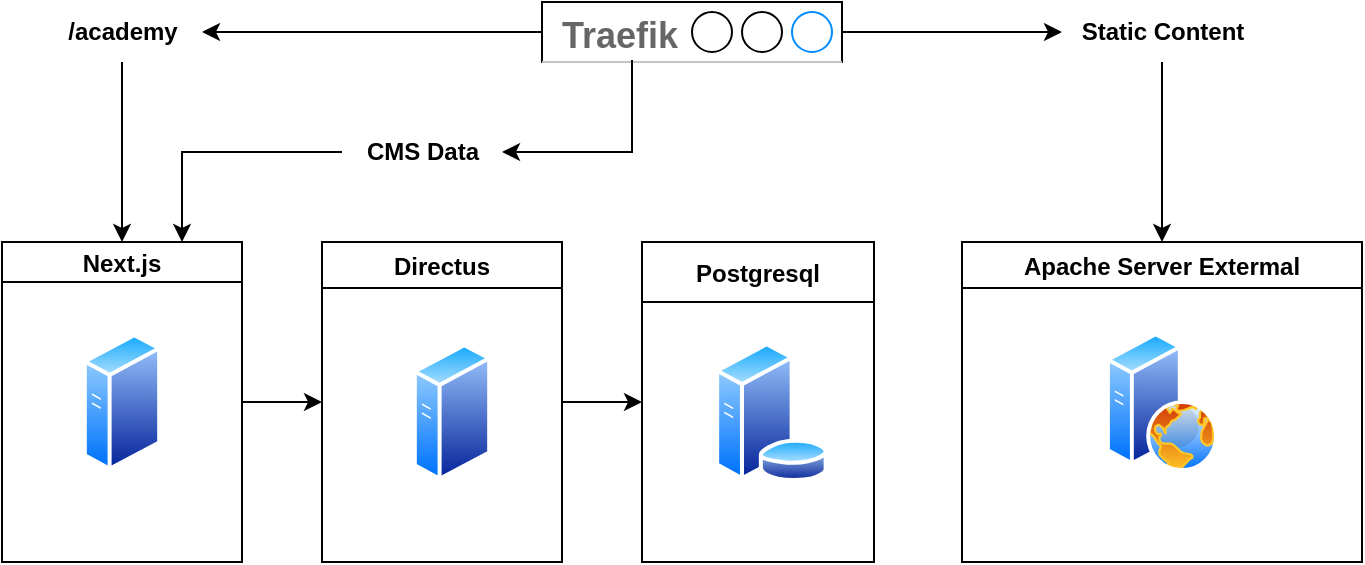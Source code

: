 <mxfile version="24.0.6" type="github">
  <diagram name="Page-1" id="pagSh598lR6TuXak9Gfi">
    <mxGraphModel dx="1434" dy="772" grid="1" gridSize="10" guides="1" tooltips="1" connect="1" arrows="1" fold="1" page="1" pageScale="1" pageWidth="827" pageHeight="1169" math="0" shadow="0">
      <root>
        <mxCell id="0" />
        <mxCell id="1" parent="0" />
        <mxCell id="BgDV876N4XdzTZUcYARY-25" style="edgeStyle=orthogonalEdgeStyle;rounded=0;orthogonalLoop=1;jettySize=auto;html=1;exitX=1;exitY=0.5;exitDx=0;exitDy=0;entryX=0;entryY=0.5;entryDx=0;entryDy=0;" edge="1" parent="1" source="BgDV876N4XdzTZUcYARY-1" target="BgDV876N4XdzTZUcYARY-3">
          <mxGeometry relative="1" as="geometry" />
        </mxCell>
        <mxCell id="BgDV876N4XdzTZUcYARY-1" value="Directus" style="swimlane;" vertex="1" parent="1">
          <mxGeometry x="240" y="200" width="120" height="160" as="geometry" />
        </mxCell>
        <mxCell id="BgDV876N4XdzTZUcYARY-6" value="" style="image;aspect=fixed;perimeter=ellipsePerimeter;html=1;align=center;shadow=0;dashed=0;spacingTop=3;image=img/lib/active_directory/generic_server.svg;" vertex="1" parent="BgDV876N4XdzTZUcYARY-1">
          <mxGeometry x="45.4" y="50" width="39.2" height="70" as="geometry" />
        </mxCell>
        <mxCell id="BgDV876N4XdzTZUcYARY-24" style="edgeStyle=orthogonalEdgeStyle;rounded=0;orthogonalLoop=1;jettySize=auto;html=1;exitX=1;exitY=0.5;exitDx=0;exitDy=0;entryX=0;entryY=0.5;entryDx=0;entryDy=0;" edge="1" parent="1" source="BgDV876N4XdzTZUcYARY-2" target="BgDV876N4XdzTZUcYARY-1">
          <mxGeometry relative="1" as="geometry" />
        </mxCell>
        <mxCell id="BgDV876N4XdzTZUcYARY-2" value="Next.js" style="swimlane;startSize=20;" vertex="1" parent="1">
          <mxGeometry x="80" y="200" width="120" height="160" as="geometry" />
        </mxCell>
        <mxCell id="BgDV876N4XdzTZUcYARY-9" value="" style="image;aspect=fixed;perimeter=ellipsePerimeter;html=1;align=center;shadow=0;dashed=0;spacingTop=3;image=img/lib/active_directory/generic_server.svg;" vertex="1" parent="BgDV876N4XdzTZUcYARY-2">
          <mxGeometry x="40.4" y="45" width="39.2" height="70" as="geometry" />
        </mxCell>
        <mxCell id="BgDV876N4XdzTZUcYARY-3" value="Postgresql" style="swimlane;startSize=30;" vertex="1" parent="1">
          <mxGeometry x="400" y="200" width="116" height="160" as="geometry" />
        </mxCell>
        <mxCell id="BgDV876N4XdzTZUcYARY-5" value="" style="image;aspect=fixed;perimeter=ellipsePerimeter;html=1;align=center;shadow=0;dashed=0;spacingTop=3;image=img/lib/active_directory/database_server.svg;" vertex="1" parent="BgDV876N4XdzTZUcYARY-3">
          <mxGeometry x="36" y="50" width="57.4" height="70" as="geometry" />
        </mxCell>
        <mxCell id="BgDV876N4XdzTZUcYARY-10" value="Apache Server Extermal" style="swimlane;fontStyle=1" vertex="1" parent="1">
          <mxGeometry x="560" y="200" width="200" height="160" as="geometry" />
        </mxCell>
        <mxCell id="BgDV876N4XdzTZUcYARY-4" value="" style="image;aspect=fixed;perimeter=ellipsePerimeter;html=1;align=center;shadow=0;dashed=0;spacingTop=3;image=img/lib/active_directory/web_server.svg;" vertex="1" parent="BgDV876N4XdzTZUcYARY-10">
          <mxGeometry x="72" y="45" width="56" height="70" as="geometry" />
        </mxCell>
        <mxCell id="BgDV876N4XdzTZUcYARY-17" style="edgeStyle=orthogonalEdgeStyle;rounded=0;orthogonalLoop=1;jettySize=auto;html=1;" edge="1" parent="1" source="BgDV876N4XdzTZUcYARY-22" target="BgDV876N4XdzTZUcYARY-2">
          <mxGeometry relative="1" as="geometry" />
        </mxCell>
        <mxCell id="BgDV876N4XdzTZUcYARY-18" style="edgeStyle=orthogonalEdgeStyle;rounded=0;orthogonalLoop=1;jettySize=auto;html=1;" edge="1" parent="1" source="BgDV876N4XdzTZUcYARY-19" target="BgDV876N4XdzTZUcYARY-10">
          <mxGeometry relative="1" as="geometry" />
        </mxCell>
        <mxCell id="BgDV876N4XdzTZUcYARY-26" style="edgeStyle=orthogonalEdgeStyle;rounded=0;orthogonalLoop=1;jettySize=auto;html=1;entryX=0.75;entryY=0;entryDx=0;entryDy=0;" edge="1" parent="1" source="BgDV876N4XdzTZUcYARY-27" target="BgDV876N4XdzTZUcYARY-2">
          <mxGeometry relative="1" as="geometry" />
        </mxCell>
        <mxCell id="BgDV876N4XdzTZUcYARY-16" value="&lt;b&gt;&lt;font style=&quot;font-size: 18px;&quot;&gt;Traefik&lt;/font&gt;&lt;/b&gt;&lt;div&gt;&lt;br&gt;&lt;/div&gt;" style="strokeWidth=1;shadow=0;dashed=0;align=center;html=1;shape=mxgraph.mockup.containers.window;align=left;verticalAlign=top;spacingLeft=8;strokeColor2=#008cff;strokeColor3=#c4c4c4;fontColor=#666666;mainText=;fontSize=17;labelBackgroundColor=none;whiteSpace=wrap;" vertex="1" parent="1">
          <mxGeometry x="350" y="80" width="150" height="30" as="geometry" />
        </mxCell>
        <mxCell id="BgDV876N4XdzTZUcYARY-20" value="" style="edgeStyle=orthogonalEdgeStyle;rounded=0;orthogonalLoop=1;jettySize=auto;html=1;" edge="1" parent="1" source="BgDV876N4XdzTZUcYARY-16" target="BgDV876N4XdzTZUcYARY-19">
          <mxGeometry relative="1" as="geometry">
            <mxPoint x="550" y="95" as="sourcePoint" />
            <mxPoint x="780" y="200" as="targetPoint" />
          </mxGeometry>
        </mxCell>
        <mxCell id="BgDV876N4XdzTZUcYARY-19" value="&lt;b&gt;Static Content&lt;/b&gt;" style="text;html=1;align=center;verticalAlign=middle;resizable=0;points=[];autosize=1;strokeColor=none;fillColor=none;" vertex="1" parent="1">
          <mxGeometry x="610" y="80" width="100" height="30" as="geometry" />
        </mxCell>
        <mxCell id="BgDV876N4XdzTZUcYARY-23" value="" style="edgeStyle=orthogonalEdgeStyle;rounded=0;orthogonalLoop=1;jettySize=auto;html=1;" edge="1" parent="1" source="BgDV876N4XdzTZUcYARY-16" target="BgDV876N4XdzTZUcYARY-22">
          <mxGeometry relative="1" as="geometry">
            <mxPoint x="350" y="95" as="sourcePoint" />
            <mxPoint x="140" y="200" as="targetPoint" />
          </mxGeometry>
        </mxCell>
        <mxCell id="BgDV876N4XdzTZUcYARY-22" value="&lt;b&gt;/academy&lt;/b&gt;" style="text;html=1;align=center;verticalAlign=middle;resizable=0;points=[];autosize=1;strokeColor=none;fillColor=none;" vertex="1" parent="1">
          <mxGeometry x="100" y="80" width="80" height="30" as="geometry" />
        </mxCell>
        <mxCell id="BgDV876N4XdzTZUcYARY-28" value="" style="edgeStyle=orthogonalEdgeStyle;rounded=0;orthogonalLoop=1;jettySize=auto;html=1;entryX=1;entryY=0.5;entryDx=0;entryDy=0;exitX=0.3;exitY=0.967;exitDx=0;exitDy=0;exitPerimeter=0;entryPerimeter=0;" edge="1" parent="1" source="BgDV876N4XdzTZUcYARY-16" target="BgDV876N4XdzTZUcYARY-27">
          <mxGeometry relative="1" as="geometry">
            <mxPoint x="350" y="95" as="sourcePoint" />
            <mxPoint x="200" y="200" as="targetPoint" />
          </mxGeometry>
        </mxCell>
        <mxCell id="BgDV876N4XdzTZUcYARY-27" value="&lt;b&gt;CMS Data&lt;/b&gt;" style="text;html=1;align=center;verticalAlign=middle;resizable=0;points=[];autosize=1;strokeColor=none;fillColor=none;" vertex="1" parent="1">
          <mxGeometry x="250" y="140" width="80" height="30" as="geometry" />
        </mxCell>
      </root>
    </mxGraphModel>
  </diagram>
</mxfile>
